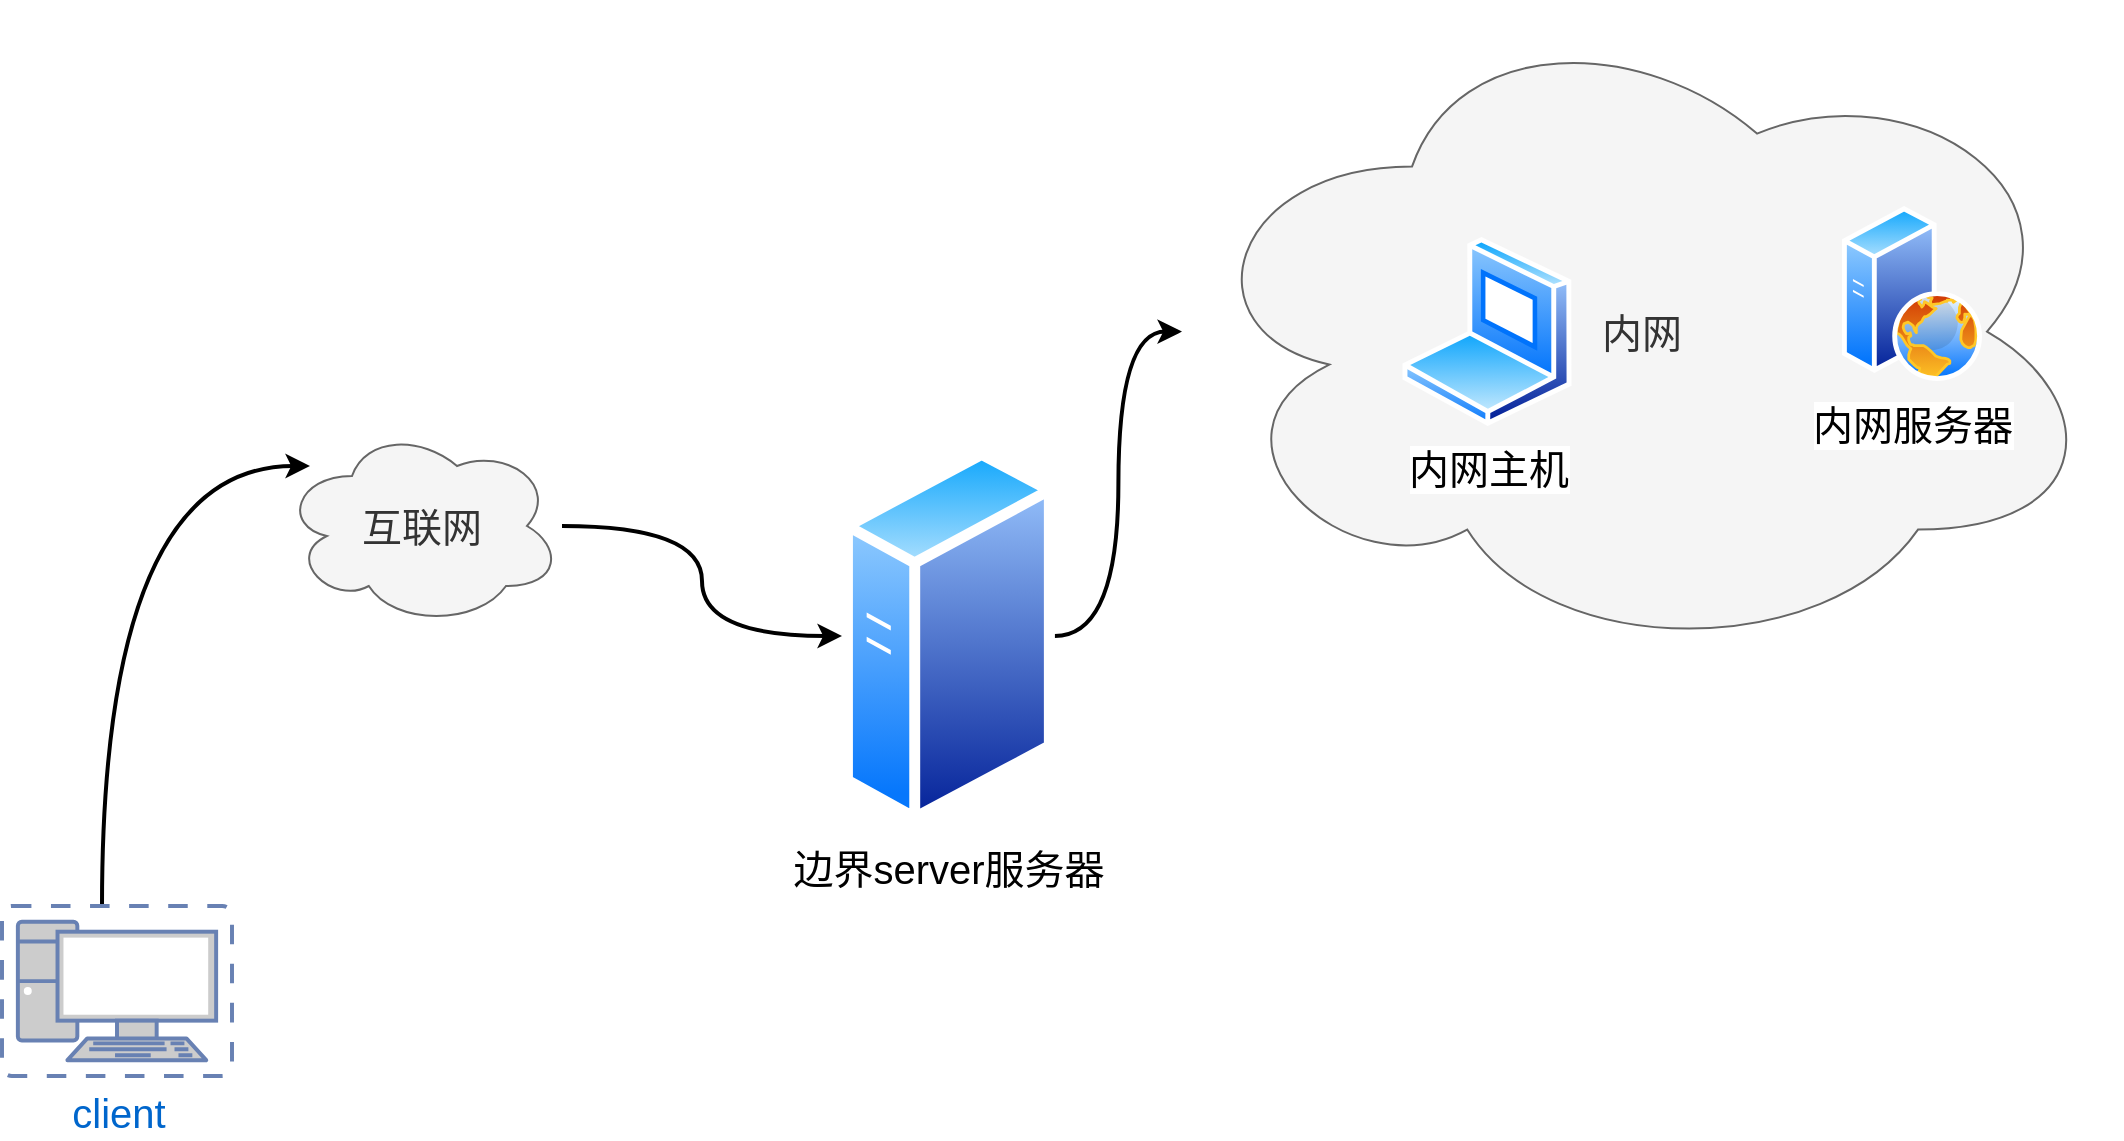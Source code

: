 <mxfile version="20.3.0" type="device" pages="2"><diagram id="bh8bUXxrkvNRtKmDF-Gl" name="第 1 页"><mxGraphModel dx="1221" dy="754" grid="1" gridSize="10" guides="1" tooltips="1" connect="1" arrows="1" fold="1" page="1" pageScale="1" pageWidth="1654" pageHeight="2336" math="0" shadow="0"><root><mxCell id="0"/><mxCell id="1" parent="0"/><mxCell id="LN8qCRwm8gq7w_Qs4L2Z-20" value="" style="group" vertex="1" connectable="0" parent="1"><mxGeometry x="670" y="50" width="460" height="330" as="geometry"/></mxCell><mxCell id="LN8qCRwm8gq7w_Qs4L2Z-17" value="内网" style="ellipse;shape=cloud;whiteSpace=wrap;html=1;fontSize=20;fillColor=#f5f5f5;fontColor=#333333;strokeColor=#666666;" vertex="1" parent="LN8qCRwm8gq7w_Qs4L2Z-20"><mxGeometry x="-10" y="-12.22" width="460" height="330" as="geometry"/></mxCell><mxCell id="LN8qCRwm8gq7w_Qs4L2Z-18" value="内网服务器" style="aspect=fixed;perimeter=ellipsePerimeter;html=1;align=center;shadow=0;dashed=0;spacingTop=3;image;image=img/lib/active_directory/web_server.svg;fontSize=20;" vertex="1" parent="LN8qCRwm8gq7w_Qs4L2Z-20"><mxGeometry x="320" y="90" width="70" height="87.5" as="geometry"/></mxCell><mxCell id="LN8qCRwm8gq7w_Qs4L2Z-19" value="内网主机" style="aspect=fixed;perimeter=ellipsePerimeter;html=1;align=center;shadow=0;dashed=0;spacingTop=3;image;image=img/lib/active_directory/laptop_client.svg;fontSize=20;" vertex="1" parent="LN8qCRwm8gq7w_Qs4L2Z-20"><mxGeometry x="100" y="105.56" width="85" height="94.44" as="geometry"/></mxCell><mxCell id="LN8qCRwm8gq7w_Qs4L2Z-26" style="edgeStyle=orthogonalEdgeStyle;curved=1;rounded=0;orthogonalLoop=1;jettySize=auto;html=1;strokeColor=#000000;strokeWidth=2;fontSize=20;" edge="1" parent="1" source="LN8qCRwm8gq7w_Qs4L2Z-21" target="LN8qCRwm8gq7w_Qs4L2Z-17"><mxGeometry relative="1" as="geometry"/></mxCell><mxCell id="LN8qCRwm8gq7w_Qs4L2Z-21" value="边界server服务器" style="aspect=fixed;perimeter=ellipsePerimeter;html=1;align=center;shadow=0;dashed=0;spacingTop=3;image;image=img/lib/active_directory/generic_server.svg;fontSize=20;" vertex="1" parent="1"><mxGeometry x="490" y="260" width="106.4" height="190" as="geometry"/></mxCell><mxCell id="LN8qCRwm8gq7w_Qs4L2Z-25" style="edgeStyle=orthogonalEdgeStyle;curved=1;rounded=0;orthogonalLoop=1;jettySize=auto;html=1;strokeColor=#000000;strokeWidth=2;fontSize=20;" edge="1" parent="1" source="LN8qCRwm8gq7w_Qs4L2Z-22" target="LN8qCRwm8gq7w_Qs4L2Z-21"><mxGeometry relative="1" as="geometry"><mxPoint x="450" y="290" as="targetPoint"/></mxGeometry></mxCell><mxCell id="LN8qCRwm8gq7w_Qs4L2Z-22" value="互联网" style="ellipse;shape=cloud;whiteSpace=wrap;html=1;fontSize=20;fillColor=#f5f5f5;strokeColor=#666666;fontColor=#333333;" vertex="1" parent="1"><mxGeometry x="210" y="250" width="140" height="100" as="geometry"/></mxCell><mxCell id="LN8qCRwm8gq7w_Qs4L2Z-24" style="edgeStyle=orthogonalEdgeStyle;curved=1;rounded=0;orthogonalLoop=1;jettySize=auto;html=1;strokeColor=#000000;strokeWidth=2;fontSize=20;" edge="1" parent="1" source="LN8qCRwm8gq7w_Qs4L2Z-23" target="LN8qCRwm8gq7w_Qs4L2Z-22"><mxGeometry relative="1" as="geometry"><Array as="points"><mxPoint x="120" y="270"/></Array></mxGeometry></mxCell><mxCell id="LN8qCRwm8gq7w_Qs4L2Z-23" value="client&lt;br&gt;" style="fontColor=#0066CC;verticalAlign=top;verticalLabelPosition=bottom;labelPosition=center;align=center;html=1;outlineConnect=0;fillColor=#CCCCCC;strokeColor=#6881B3;gradientColor=none;gradientDirection=north;strokeWidth=2;shape=mxgraph.networks.virtual_pc;fontSize=20;" vertex="1" parent="1"><mxGeometry x="70" y="490" width="115" height="85" as="geometry"/></mxCell></root></mxGraphModel></diagram><diagram id="BscFMvYIEOKvV6Gd-BXV" name="第 2 页"><mxGraphModel dx="1038" dy="641" grid="1" gridSize="10" guides="1" tooltips="1" connect="1" arrows="1" fold="1" page="1" pageScale="1" pageWidth="1654" pageHeight="2336" math="0" shadow="0"><root><mxCell id="0"/><mxCell id="1" parent="0"/><mxCell id="QTdLQQKQnF58NPLydiS4-3" value="内网" style="ellipse;shape=cloud;whiteSpace=wrap;html=1;fontSize=20;fillColor=#f5f5f5;fontColor=#333333;strokeColor=#666666;" vertex="1" parent="1"><mxGeometry x="160" y="155.42" width="290" height="245.83" as="geometry"/></mxCell><mxCell id="QTdLQQKQnF58NPLydiS4-7" style="edgeStyle=orthogonalEdgeStyle;curved=1;rounded=0;orthogonalLoop=1;jettySize=auto;html=1;entryX=0.193;entryY=-0.023;entryDx=0;entryDy=0;entryPerimeter=0;strokeColor=#000000;strokeWidth=2;fontSize=20;" edge="1" parent="1" source="QTdLQQKQnF58NPLydiS4-1" target="QTdLQQKQnF58NPLydiS4-5"><mxGeometry relative="1" as="geometry"/></mxCell><mxCell id="QTdLQQKQnF58NPLydiS4-9" style="edgeStyle=orthogonalEdgeStyle;curved=1;rounded=0;orthogonalLoop=1;jettySize=auto;html=1;exitX=0;exitY=0.75;exitDx=0;exitDy=0;strokeColor=#00CC66;strokeWidth=2;fontSize=20;" edge="1" parent="1" source="QTdLQQKQnF58NPLydiS4-1" target="QTdLQQKQnF58NPLydiS4-2"><mxGeometry relative="1" as="geometry"/></mxCell><mxCell id="QTdLQQKQnF58NPLydiS4-1" value="" style="aspect=fixed;perimeter=ellipsePerimeter;html=1;align=center;shadow=0;dashed=0;spacingTop=3;image;image=img/lib/active_directory/web_server.svg;fontSize=20;" vertex="1" parent="1"><mxGeometry x="490" y="170" width="170" height="212.5" as="geometry"/></mxCell><mxCell id="QTdLQQKQnF58NPLydiS4-6" style="edgeStyle=orthogonalEdgeStyle;curved=1;rounded=0;orthogonalLoop=1;jettySize=auto;html=1;exitX=1;exitY=0;exitDx=0;exitDy=0;strokeColor=#000000;strokeWidth=2;fontSize=20;" edge="1" parent="1" source="QTdLQQKQnF58NPLydiS4-2" target="QTdLQQKQnF58NPLydiS4-1"><mxGeometry relative="1" as="geometry"/></mxCell><mxCell id="QTdLQQKQnF58NPLydiS4-2" value="" style="aspect=fixed;perimeter=ellipsePerimeter;html=1;align=center;shadow=0;dashed=0;spacingTop=3;image;image=img/lib/active_directory/laptop_client.svg;fontSize=20;" vertex="1" parent="1"><mxGeometry x="320" y="244.38" width="78" height="86.67" as="geometry"/></mxCell><mxCell id="QTdLQQKQnF58NPLydiS4-8" style="edgeStyle=orthogonalEdgeStyle;curved=1;rounded=0;orthogonalLoop=1;jettySize=auto;html=1;entryX=1;entryY=0.75;entryDx=0;entryDy=0;strokeColor=#00CC66;strokeWidth=2;fontSize=20;" edge="1" parent="1" source="QTdLQQKQnF58NPLydiS4-5" target="QTdLQQKQnF58NPLydiS4-1"><mxGeometry relative="1" as="geometry"/></mxCell><mxCell id="QTdLQQKQnF58NPLydiS4-5" value="" style="sketch=0;aspect=fixed;pointerEvents=1;shadow=0;dashed=0;html=1;strokeColor=none;labelPosition=center;verticalLabelPosition=bottom;verticalAlign=top;align=center;fillColor=#00188D;shape=mxgraph.mscae.enterprise.workstation_client;fontSize=20;" vertex="1" parent="1"><mxGeometry x="870" y="240" width="95.42" height="95.42" as="geometry"/></mxCell><mxCell id="QTdLQQKQnF58NPLydiS4-12" value="请求web端口，web根据规则转发到内网服务器，内网将回应通过web服务器返回给客户端" style="text;html=1;strokeColor=none;fillColor=none;align=center;verticalAlign=middle;whiteSpace=wrap;rounded=0;fontSize=20;" vertex="1" parent="1"><mxGeometry x="140" y="401.25" width="920" height="30" as="geometry"/></mxCell><mxCell id="QTdLQQKQnF58NPLydiS4-13" value="绿色线代表请求" style="text;html=1;strokeColor=none;fillColor=none;align=center;verticalAlign=middle;whiteSpace=wrap;rounded=0;fontSize=20;" vertex="1" parent="1"><mxGeometry x="190" y="440" width="170" height="30" as="geometry"/></mxCell><mxCell id="QTdLQQKQnF58NPLydiS4-14" value="黑色线代表相应" style="text;html=1;strokeColor=none;fillColor=none;align=center;verticalAlign=middle;whiteSpace=wrap;rounded=0;fontSize=20;" vertex="1" parent="1"><mxGeometry x="190" y="490" width="170" height="30" as="geometry"/></mxCell></root></mxGraphModel></diagram></mxfile>